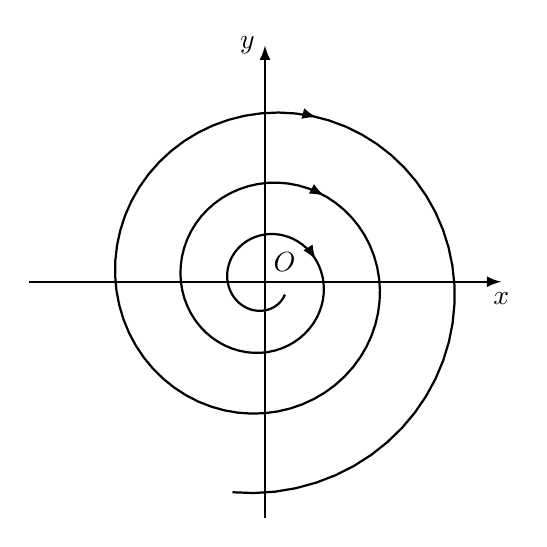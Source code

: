 \begin{tikzpicture}[decoration = {markings,
    mark=at position 0.1 with {\arrow {latex}},
    mark=at position 0.32 with {\arrow {latex}},
    mark=at position 0.72 with {\arrow {latex}}    
    }]
\draw[thick,-latex] (-3,0)--(3,0) node[below] {$x$};
\draw[thick,-latex] (0,-3)--(0,3) node [left] {$y$};
\node at (.25,.25) {$O$};
\draw [postaction={decorate},thick,domain=-10:-30, variable=\t, samples=200] 
plot ({\t r}: {-0.003*\t*\t});
\end{tikzpicture}